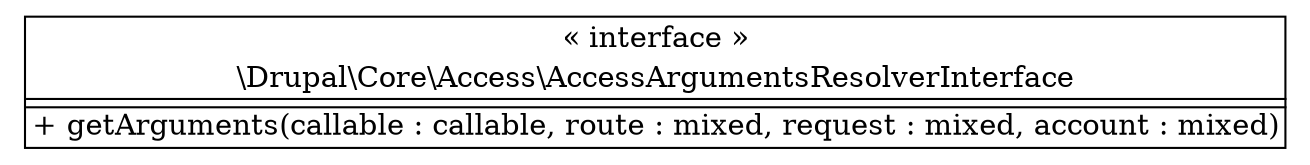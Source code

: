 digraph "Class Diagram" {
  node [shape=plaintext]
  "\\Drupal\\Core\\Access\\AccessArgumentsResolverInterface" [
    label=<
<table border="1" cellpadding="2" cellspacing="0" cellborder="0">
<tr><td align="center">&laquo; interface &raquo;</td></tr>
<tr><td align="center" title="interface AccessArgumentsResolverInterface">\\Drupal\\Core\\Access\\AccessArgumentsResolverInterface</td></tr><hr />
<tr><td></td></tr>
<hr />
<tr><td align="left" title="public getArguments">+ getArguments(callable : callable, route : mixed, request : mixed, account : mixed)</td></tr>
</table>
  >
  ];
}